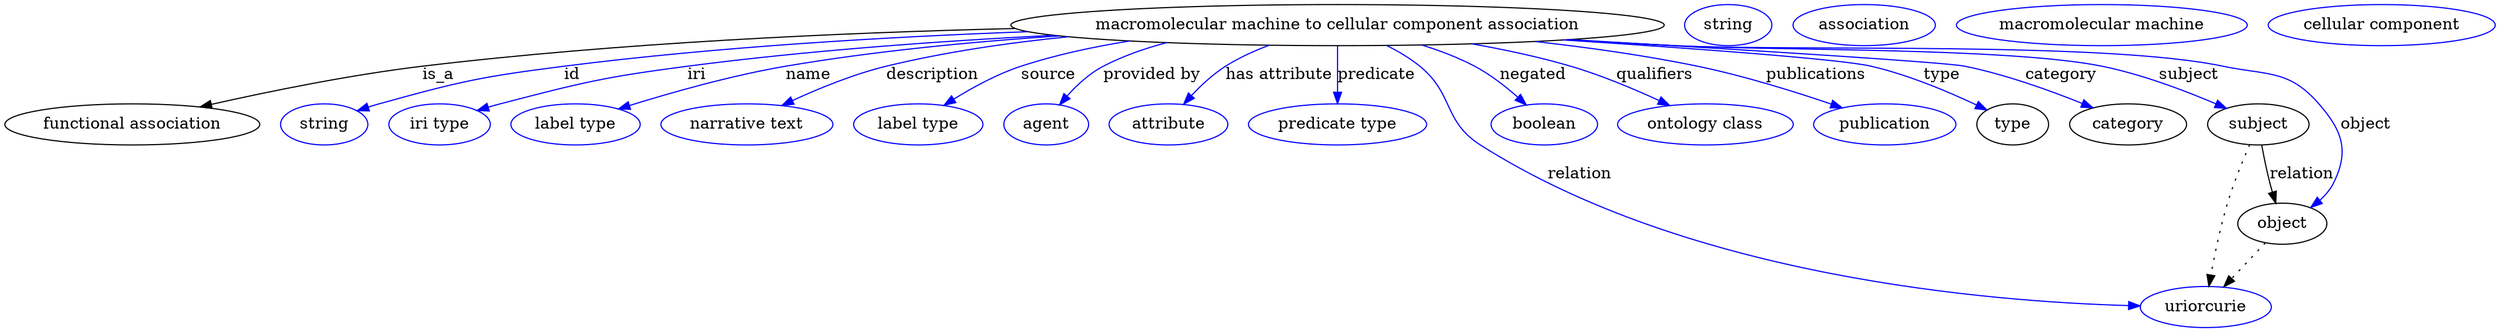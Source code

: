 digraph {
	graph [bb="0,0,1768,283"];
	node [label="\N"];
	"macromolecular machine to cellular component association"	 [height=0.5,
		label="macromolecular machine to cellular component association",
		pos="950.74,265",
		width=6.1925];
	"functional association"	 [height=0.5,
		pos="87.742,178",
		width=2.4373];
	"macromolecular machine to cellular component association" -> "functional association"	 [label=is_a,
		lp="307.74,221.5",
		pos="e,137.48,192.88 745.81,257.84 586.95,251.51 380.26,241.38 296.74,229 245.61,221.42 188.67,207.13 147.16,195.6"];
	id	 [color=blue,
		height=0.5,
		label=string,
		pos="223.74,178",
		width=0.84854];
	"macromolecular machine to cellular component association" -> id	 [color=blue,
		label=id,
		lp="406.24,221.5",
		pos="e,247.56,189.59 758.22,255.89 627.8,249.05 467.5,239.15 400.74,229 338.82,219.59 323,216.27 263.74,196 261.49,195.23 259.2,194.38 \
256.9,193.48",
		style=solid];
	iri	 [color=blue,
		height=0.5,
		label="iri type",
		pos="308.74,178",
		width=1.011];
	"macromolecular machine to cellular component association" -> iri	 [color=blue,
		label=iri,
		lp="498.24,221.5",
		pos="e,336.74,189.66 754.51,256.45 672.9,251.12 577.4,242.59 491.74,229 429.89,219.19 414.49,214.79 354.74,196 351.98,195.13 349.15,194.18 \
346.31,193.18",
		style=solid];
	name	 [color=blue,
		height=0.5,
		label="label type",
		pos="408.74,178",
		width=1.2638];
	"macromolecular machine to cellular component association" -> name	 [color=blue,
		label=name,
		lp="581.24,221.5",
		pos="e,440.94,190.83 761.06,255.47 698.44,250.15 628.72,241.87 565.74,229 525.84,220.84 481.85,206.02 450.62,194.46",
		style=solid];
	description	 [color=blue,
		height=0.5,
		label="narrative text",
		pos="529.74,178",
		width=1.6068];
	"macromolecular machine to cellular component association" -> description	 [color=blue,
		label=description,
		lp="672.24,221.5",
		pos="e,557.82,193.76 799.19,251.77 736.48,245.37 671.53,237.3 641.74,229 615.75,221.76 588.14,209.25 566.84,198.43",
		style=solid];
	source	 [color=blue,
		height=0.5,
		label="label type",
		pos="650.74,178",
		width=1.2638];
	"macromolecular machine to cellular component association" -> source	 [color=blue,
		label=source,
		lp="753.74,221.5",
		pos="e,672.31,194.06 816.82,250.55 789.5,245.4 761.31,238.42 735.74,229 716.44,221.88 696.63,210.29 681,199.96",
		style=solid];
	"provided by"	 [color=blue,
		height=0.5,
		label=agent,
		pos="743.74,178",
		width=0.83048];
	"macromolecular machine to cellular component association" -> "provided by"	 [color=blue,
		label="provided by",
		lp="827.74,221.5",
		pos="e,756.22,194.69 844.96,249.06 827.56,244.08 810.18,237.56 794.74,229 782.76,222.36 771.71,212.09 762.98,202.49",
		style=solid];
	"has attribute"	 [color=blue,
		height=0.5,
		label=attribute,
		pos="831.74,178",
		width=1.1193];
	"macromolecular machine to cellular component association" -> "has attribute"	 [color=blue,
		label="has attribute",
		lp="913.24,221.5",
		pos="e,845.17,195.06 909.5,247.13 899.36,241.92 888.82,235.79 879.74,229 869.65,221.45 859.87,211.65 851.79,202.67",
		style=solid];
	predicate	 [color=blue,
		height=0.5,
		label="predicate type",
		pos="950.74,178",
		width=1.679];
	"macromolecular machine to cellular component association" -> predicate	 [color=blue,
		label=predicate,
		lp="975.74,221.5",
		pos="e,950.74,196 950.74,246.97 950.74,235.19 950.74,219.56 950.74,206.16",
		style=solid];
	relation	 [color=blue,
		height=0.5,
		label=uriorcurie,
		pos="1588.7,18",
		width=1.2638];
	"macromolecular machine to cellular component association" -> relation	 [color=blue,
		label=relation,
		lp="1132.7,134.5",
		pos="e,1543.5,20.411 981.47,247.03 989.44,241.71 997.75,235.54 1004.7,229 1033,202.59 1025.6,181.47 1057.7,160 1209.7,58.588 1431.3,29.441 \
1533.4,21.189",
		style=solid];
	negated	 [color=blue,
		height=0.5,
		label=boolean,
		pos="1104.7,178",
		width=1.0652];
	"macromolecular machine to cellular component association" -> negated	 [color=blue,
		label=negated,
		lp="1093.2,221.5",
		pos="e,1090.8,195.12 1013.7,247.63 1027.1,242.63 1040.8,236.45 1052.7,229 1064.1,221.89 1075,211.9 1083.9,202.64",
		style=solid];
	qualifiers	 [color=blue,
		height=0.5,
		label="ontology class",
		pos="1222.7,178",
		width=1.7151];
	"macromolecular machine to cellular component association" -> qualifiers	 [color=blue,
		label=qualifiers,
		lp="1180.7,221.5",
		pos="e,1194.4,194.25 1046.5,248.72 1070.4,243.5 1095.8,236.96 1118.7,229 1141.7,221.04 1166.2,209.23 1185.6,198.98",
		style=solid];
	publications	 [color=blue,
		height=0.5,
		label=publication,
		pos="1352.7,178",
		width=1.3902];
	"macromolecular machine to cellular component association" -> publications	 [color=blue,
		label=publications,
		lp="1292.2,221.5",
		pos="e,1320.3,191.82 1091.1,250.98 1130.1,245.62 1172.4,238.44 1210.7,229 1245.2,220.52 1283,206.73 1310.9,195.62",
		style=solid];
	type	 [height=0.5,
		pos="1447.7,178",
		width=0.75];
	"macromolecular machine to cellular component association" -> type	 [color=blue,
		label=type,
		lp="1385.7,221.5",
		pos="e,1426.8,189.67 1107.8,252.21 1202.1,244.16 1307.9,234.32 1329.7,229 1361,221.4 1394.5,206.19 1417.7,194.35",
		style=solid];
	category	 [height=0.5,
		pos="1533.7,178",
		width=1.1374];
	"macromolecular machine to cellular component association" -> category	 [color=blue,
		label=category,
		lp="1474.2,221.5",
		pos="e,1506.2,191.37 1111.1,252.46 1239.3,242.41 1398.1,229.83 1401.7,229 1434.9,221.45 1470.7,207.16 1496.7,195.63",
		style=solid];
	subject	 [height=0.5,
		pos="1628.7,178",
		width=0.99297];
	"macromolecular machine to cellular component association" -> subject	 [color=blue,
		label=subject,
		lp="1567.2,221.5",
		pos="e,1603.7,190.88 1108.5,252.25 1133,250.4 1158.1,248.59 1181.7,247 1323.9,237.47 1362.7,259.95 1501.7,229 1534.4,221.72 1569.6,206.99 \
1594.7,195.22",
		style=solid];
	object	 [height=0.5,
		pos="1648.7,91",
		width=0.9027];
	"macromolecular machine to cellular component association" -> object	 [color=blue,
		label=object,
		lp="1708.7,178",
		pos="e,1668.9,105.27 1106.6,252.13 1131.7,250.27 1157.5,248.48 1181.7,247 1272.6,241.47 1501.8,248.07 1590.7,229 1629.6,220.68 1648,226.22 \
1673.7,196 1693.9,172.3 1697.9,155.68 1685.7,127 1683.5,121.74 1680.1,116.86 1676.2,112.51",
		style=solid];
	association_type	 [color=blue,
		height=0.5,
		label=string,
		pos="1221.7,265",
		width=0.84854];
	association_category	 [color=blue,
		height=0.5,
		label=association,
		pos="1320.7,265",
		width=1.3902];
	subject -> relation	 [pos="e,1592.1,36.239 1622.8,159.97 1618.3,146.12 1612.2,126.47 1607.7,109 1602.4,88.088 1597.4,64.188 1593.9,46.13",
		style=dotted];
	subject -> object	 [label=relation,
		lp="1660.7,134.5",
		pos="e,1644.6,109 1632.9,159.97 1635.6,148.08 1639.3,132.25 1642.4,118.76"];
	"functional association_subject"	 [color=blue,
		height=0.5,
		label="macromolecular machine",
		pos="1489.7,265",
		width=2.8164];
	object -> relation	 [pos="e,1602.9,35.261 1635.1,74.435 1627.5,65.207 1617.9,53.528 1609.4,43.191",
		style=dotted];
	"macromolecular machine to cellular component association_object"	 [color=blue,
		height=0.5,
		label="cellular component",
		pos="1688.7,265",
		width=2.2026];
}
